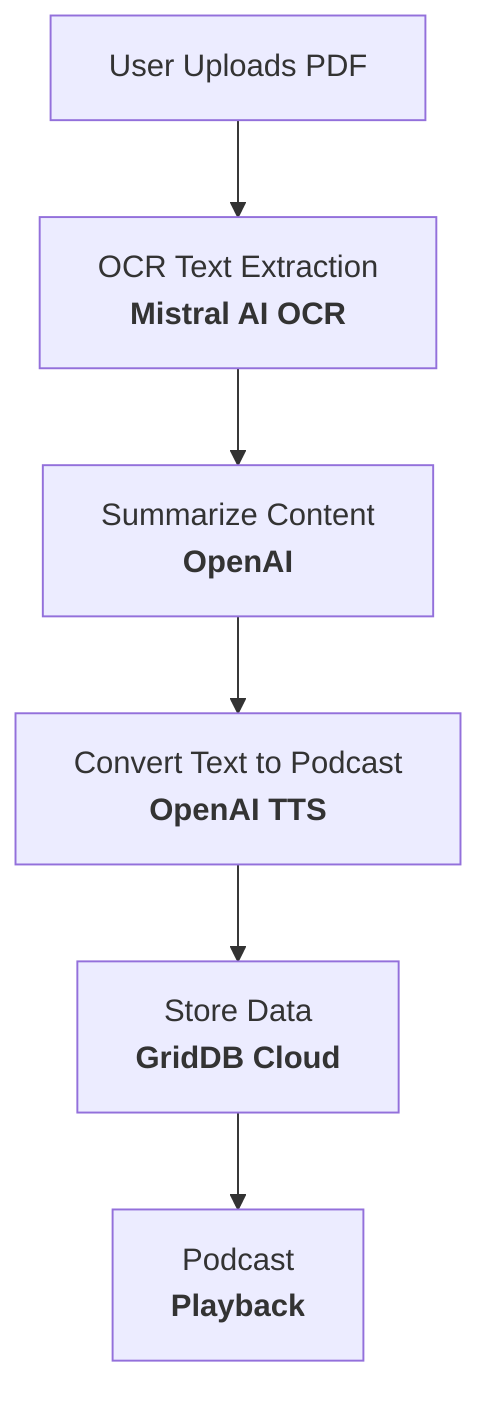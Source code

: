 graph TD
    A[User Uploads PDF] --> B[OCR Text Extraction<br/><b>Mistral AI OCR</b>]
    B --> C[Summarize Content <br/><b>OpenAI</b>]
    C --> D[Convert Text to Podcast<br/><b>OpenAI TTS</b>]
    D --> E[Store Data<br/><b>GridDB Cloud]
    E --> F[Podcast<br/><b>Playback</b>]